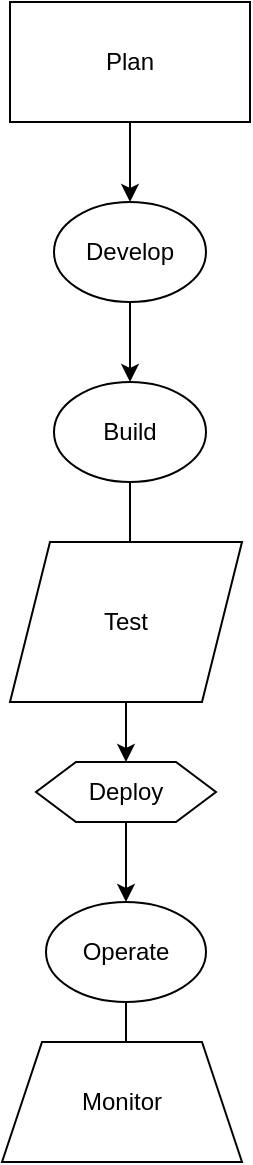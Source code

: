 <mxfile version="28.2.3">
  <diagram name="Page-1" id="yN0pM98z8qXd9BGOSUgj">
    <mxGraphModel dx="1042" dy="2900" grid="1" gridSize="10" guides="1" tooltips="1" connect="1" arrows="1" fold="1" page="1" pageScale="1" pageWidth="827" pageHeight="1169" math="0" shadow="0">
      <root>
        <mxCell id="0" />
        <mxCell id="1" parent="0" />
        <mxCell id="WojiIEWn1QVg7i5Tafr3-3" value="" style="edgeStyle=orthogonalEdgeStyle;rounded=0;orthogonalLoop=1;jettySize=auto;html=1;" edge="1" parent="1" source="WojiIEWn1QVg7i5Tafr3-1" target="WojiIEWn1QVg7i5Tafr3-2">
          <mxGeometry relative="1" as="geometry" />
        </mxCell>
        <mxCell id="WojiIEWn1QVg7i5Tafr3-1" value="Plan" style="rounded=0;whiteSpace=wrap;html=1;" vertex="1" parent="1">
          <mxGeometry x="294" y="-2320" width="120" height="60" as="geometry" />
        </mxCell>
        <mxCell id="WojiIEWn1QVg7i5Tafr3-17" style="edgeStyle=orthogonalEdgeStyle;rounded=0;orthogonalLoop=1;jettySize=auto;html=1;entryX=0.5;entryY=0;entryDx=0;entryDy=0;" edge="1" parent="1" source="WojiIEWn1QVg7i5Tafr3-2" target="WojiIEWn1QVg7i5Tafr3-4">
          <mxGeometry relative="1" as="geometry" />
        </mxCell>
        <mxCell id="WojiIEWn1QVg7i5Tafr3-2" value="Develop" style="ellipse;whiteSpace=wrap;html=1;rounded=0;" vertex="1" parent="1">
          <mxGeometry x="316" y="-2220" width="76" height="50" as="geometry" />
        </mxCell>
        <mxCell id="WojiIEWn1QVg7i5Tafr3-19" style="edgeStyle=orthogonalEdgeStyle;rounded=0;orthogonalLoop=1;jettySize=auto;html=1;" edge="1" parent="1" source="WojiIEWn1QVg7i5Tafr3-4">
          <mxGeometry relative="1" as="geometry">
            <mxPoint x="354" y="-2040" as="targetPoint" />
          </mxGeometry>
        </mxCell>
        <mxCell id="WojiIEWn1QVg7i5Tafr3-4" value="Build" style="ellipse;whiteSpace=wrap;html=1;rounded=0;" vertex="1" parent="1">
          <mxGeometry x="316" y="-2130" width="76" height="50" as="geometry" />
        </mxCell>
        <mxCell id="WojiIEWn1QVg7i5Tafr3-20" style="edgeStyle=orthogonalEdgeStyle;rounded=0;orthogonalLoop=1;jettySize=auto;html=1;exitX=0.5;exitY=1;exitDx=0;exitDy=0;entryX=0.5;entryY=0;entryDx=0;entryDy=0;" edge="1" parent="1" source="WojiIEWn1QVg7i5Tafr3-9" target="WojiIEWn1QVg7i5Tafr3-10">
          <mxGeometry relative="1" as="geometry" />
        </mxCell>
        <mxCell id="WojiIEWn1QVg7i5Tafr3-9" value="Test" style="shape=parallelogram;perimeter=parallelogramPerimeter;whiteSpace=wrap;html=1;fixedSize=1;" vertex="1" parent="1">
          <mxGeometry x="294" y="-2050" width="116" height="80" as="geometry" />
        </mxCell>
        <mxCell id="WojiIEWn1QVg7i5Tafr3-13" style="edgeStyle=orthogonalEdgeStyle;rounded=0;orthogonalLoop=1;jettySize=auto;html=1;exitX=0.5;exitY=1;exitDx=0;exitDy=0;entryX=0.5;entryY=0;entryDx=0;entryDy=0;" edge="1" parent="1" source="WojiIEWn1QVg7i5Tafr3-10" target="WojiIEWn1QVg7i5Tafr3-11">
          <mxGeometry relative="1" as="geometry" />
        </mxCell>
        <mxCell id="WojiIEWn1QVg7i5Tafr3-10" value="Deploy" style="shape=hexagon;perimeter=hexagonPerimeter2;whiteSpace=wrap;html=1;fixedSize=1;" vertex="1" parent="1">
          <mxGeometry x="307" y="-1940" width="90" height="30" as="geometry" />
        </mxCell>
        <mxCell id="WojiIEWn1QVg7i5Tafr3-12" style="edgeStyle=orthogonalEdgeStyle;rounded=0;orthogonalLoop=1;jettySize=auto;html=1;" edge="1" parent="1" source="WojiIEWn1QVg7i5Tafr3-11">
          <mxGeometry relative="1" as="geometry">
            <mxPoint x="352" y="-1770" as="targetPoint" />
          </mxGeometry>
        </mxCell>
        <mxCell id="WojiIEWn1QVg7i5Tafr3-11" value="Operate" style="ellipse;whiteSpace=wrap;html=1;" vertex="1" parent="1">
          <mxGeometry x="312" y="-1870" width="80" height="50" as="geometry" />
        </mxCell>
        <mxCell id="WojiIEWn1QVg7i5Tafr3-15" value="Monitor" style="shape=trapezoid;perimeter=trapezoidPerimeter;whiteSpace=wrap;html=1;fixedSize=1;" vertex="1" parent="1">
          <mxGeometry x="290" y="-1800" width="120" height="60" as="geometry" />
        </mxCell>
      </root>
    </mxGraphModel>
  </diagram>
</mxfile>
